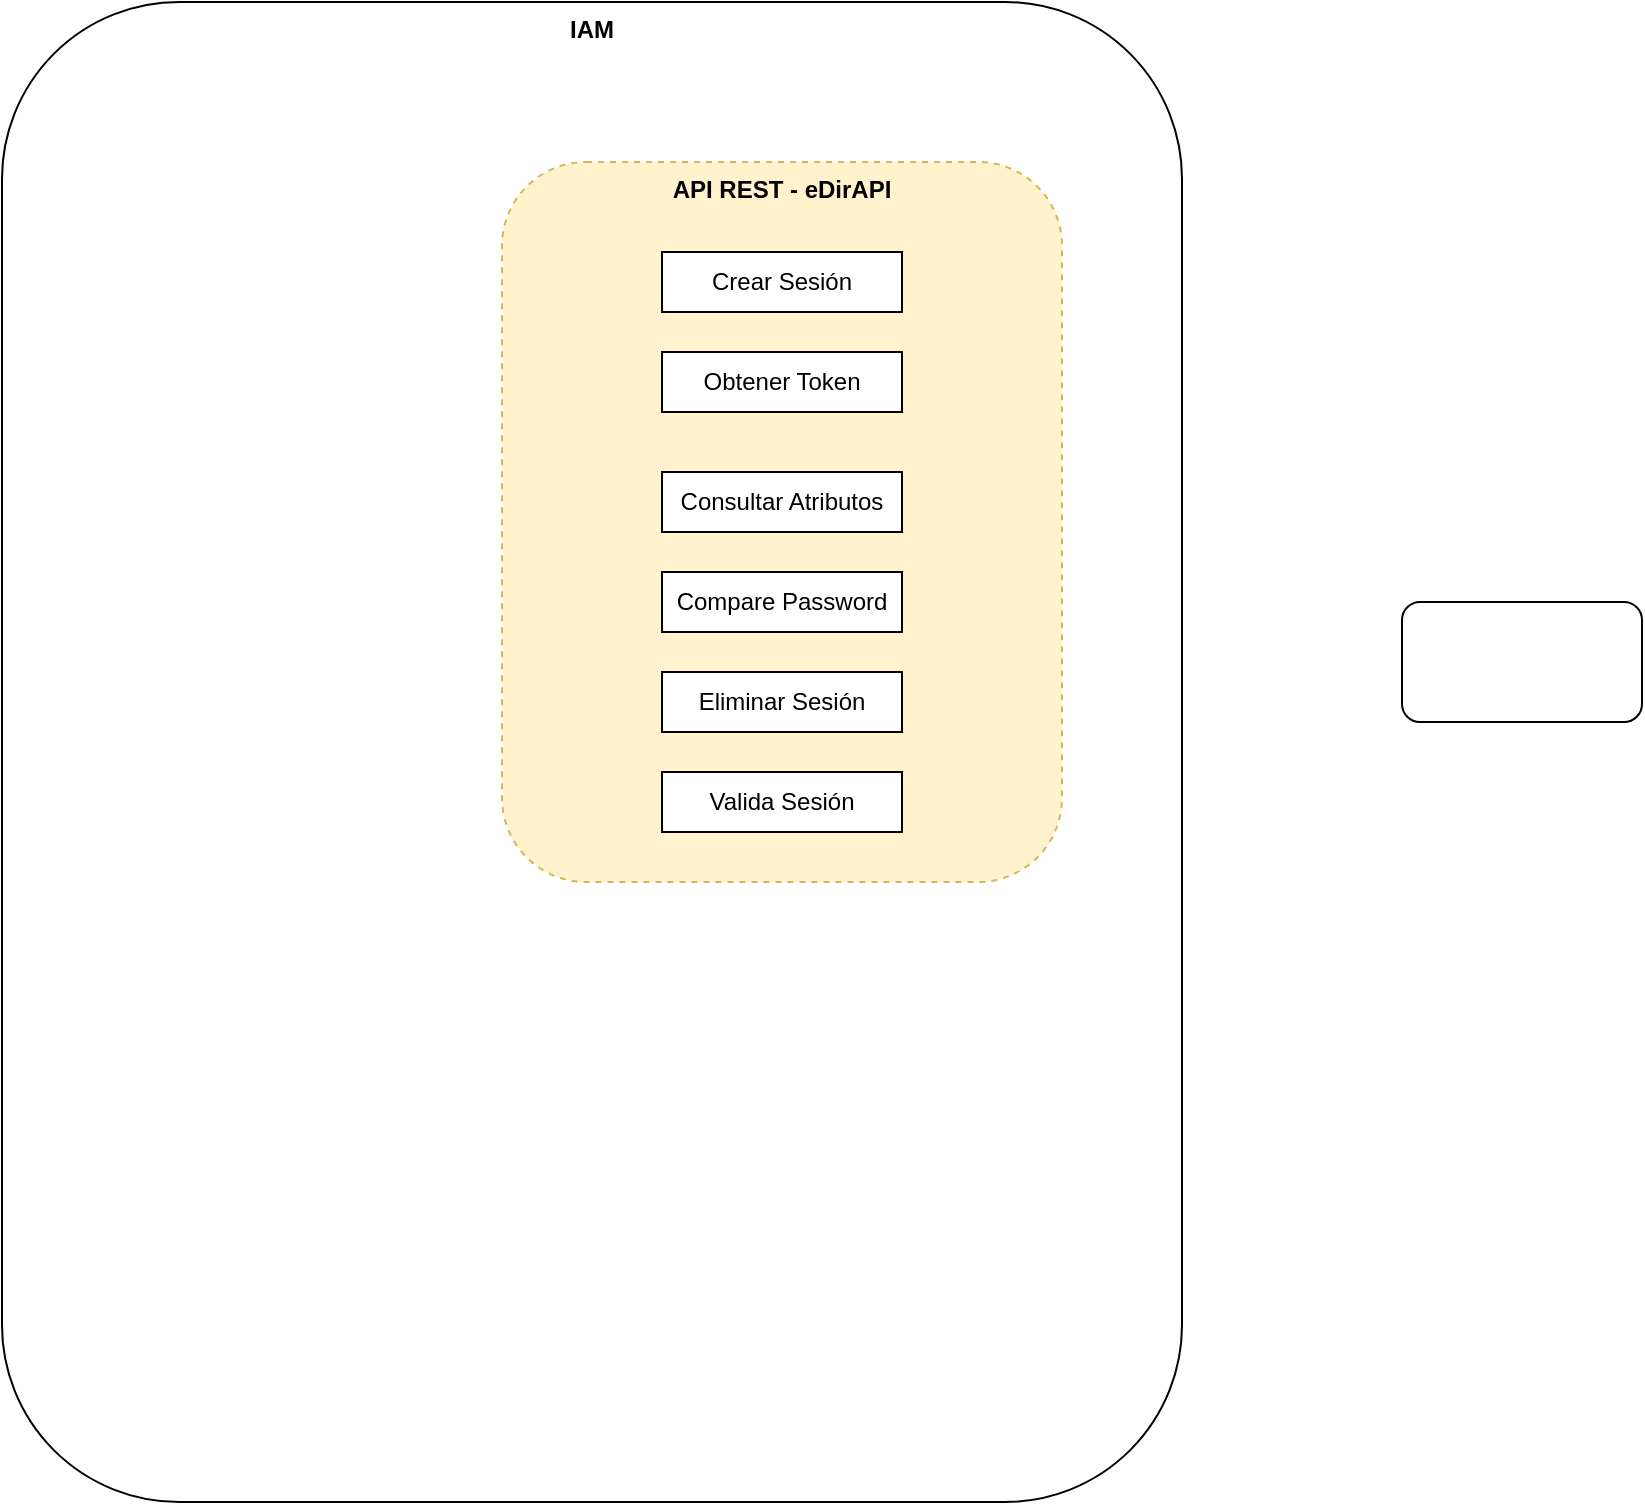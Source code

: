 <mxfile version="28.2.3">
  <diagram name="Page-1" id="n0hfhET1ci13XwUxuyb5">
    <mxGraphModel dx="2078" dy="673" grid="1" gridSize="10" guides="1" tooltips="1" connect="1" arrows="1" fold="1" page="1" pageScale="1" pageWidth="827" pageHeight="1169" math="0" shadow="0">
      <root>
        <mxCell id="0" />
        <mxCell id="1" parent="0" />
        <mxCell id="g1v90EZW2xBQ1bl9iYu3-1" value="IAM" style="rounded=1;whiteSpace=wrap;html=1;fontStyle=1;verticalAlign=top;" vertex="1" parent="1">
          <mxGeometry x="-70" y="460" width="590" height="750" as="geometry" />
        </mxCell>
        <mxCell id="g1v90EZW2xBQ1bl9iYu3-2" value="&lt;b&gt;API REST - eDirAPI&lt;/b&gt;" style="rounded=1;whiteSpace=wrap;html=1;dashed=1;verticalAlign=top;fillColor=#fff2cc;strokeColor=#d6b656;" vertex="1" parent="1">
          <mxGeometry x="180" y="540" width="280" height="360" as="geometry" />
        </mxCell>
        <mxCell id="g1v90EZW2xBQ1bl9iYu3-3" value="Crear Sesión" style="rounded=0;whiteSpace=wrap;html=1;" vertex="1" parent="1">
          <mxGeometry x="260" y="585" width="120" height="30" as="geometry" />
        </mxCell>
        <mxCell id="g1v90EZW2xBQ1bl9iYu3-4" value="Obtener Token" style="rounded=0;whiteSpace=wrap;html=1;" vertex="1" parent="1">
          <mxGeometry x="260" y="635" width="120" height="30" as="geometry" />
        </mxCell>
        <mxCell id="g1v90EZW2xBQ1bl9iYu3-5" value="Consultar Atributos" style="rounded=0;whiteSpace=wrap;html=1;" vertex="1" parent="1">
          <mxGeometry x="260" y="695" width="120" height="30" as="geometry" />
        </mxCell>
        <mxCell id="g1v90EZW2xBQ1bl9iYu3-6" value="Compare Password" style="rounded=0;whiteSpace=wrap;html=1;" vertex="1" parent="1">
          <mxGeometry x="260" y="745" width="120" height="30" as="geometry" />
        </mxCell>
        <mxCell id="g1v90EZW2xBQ1bl9iYu3-7" value="Eliminar Sesión" style="rounded=0;whiteSpace=wrap;html=1;" vertex="1" parent="1">
          <mxGeometry x="260" y="795" width="120" height="30" as="geometry" />
        </mxCell>
        <mxCell id="g1v90EZW2xBQ1bl9iYu3-8" value="Valida Sesión" style="rounded=0;whiteSpace=wrap;html=1;" vertex="1" parent="1">
          <mxGeometry x="260" y="845" width="120" height="30" as="geometry" />
        </mxCell>
        <mxCell id="g1v90EZW2xBQ1bl9iYu3-9" value="" style="rounded=1;whiteSpace=wrap;html=1;" vertex="1" parent="1">
          <mxGeometry x="630" y="760" width="120" height="60" as="geometry" />
        </mxCell>
      </root>
    </mxGraphModel>
  </diagram>
</mxfile>
